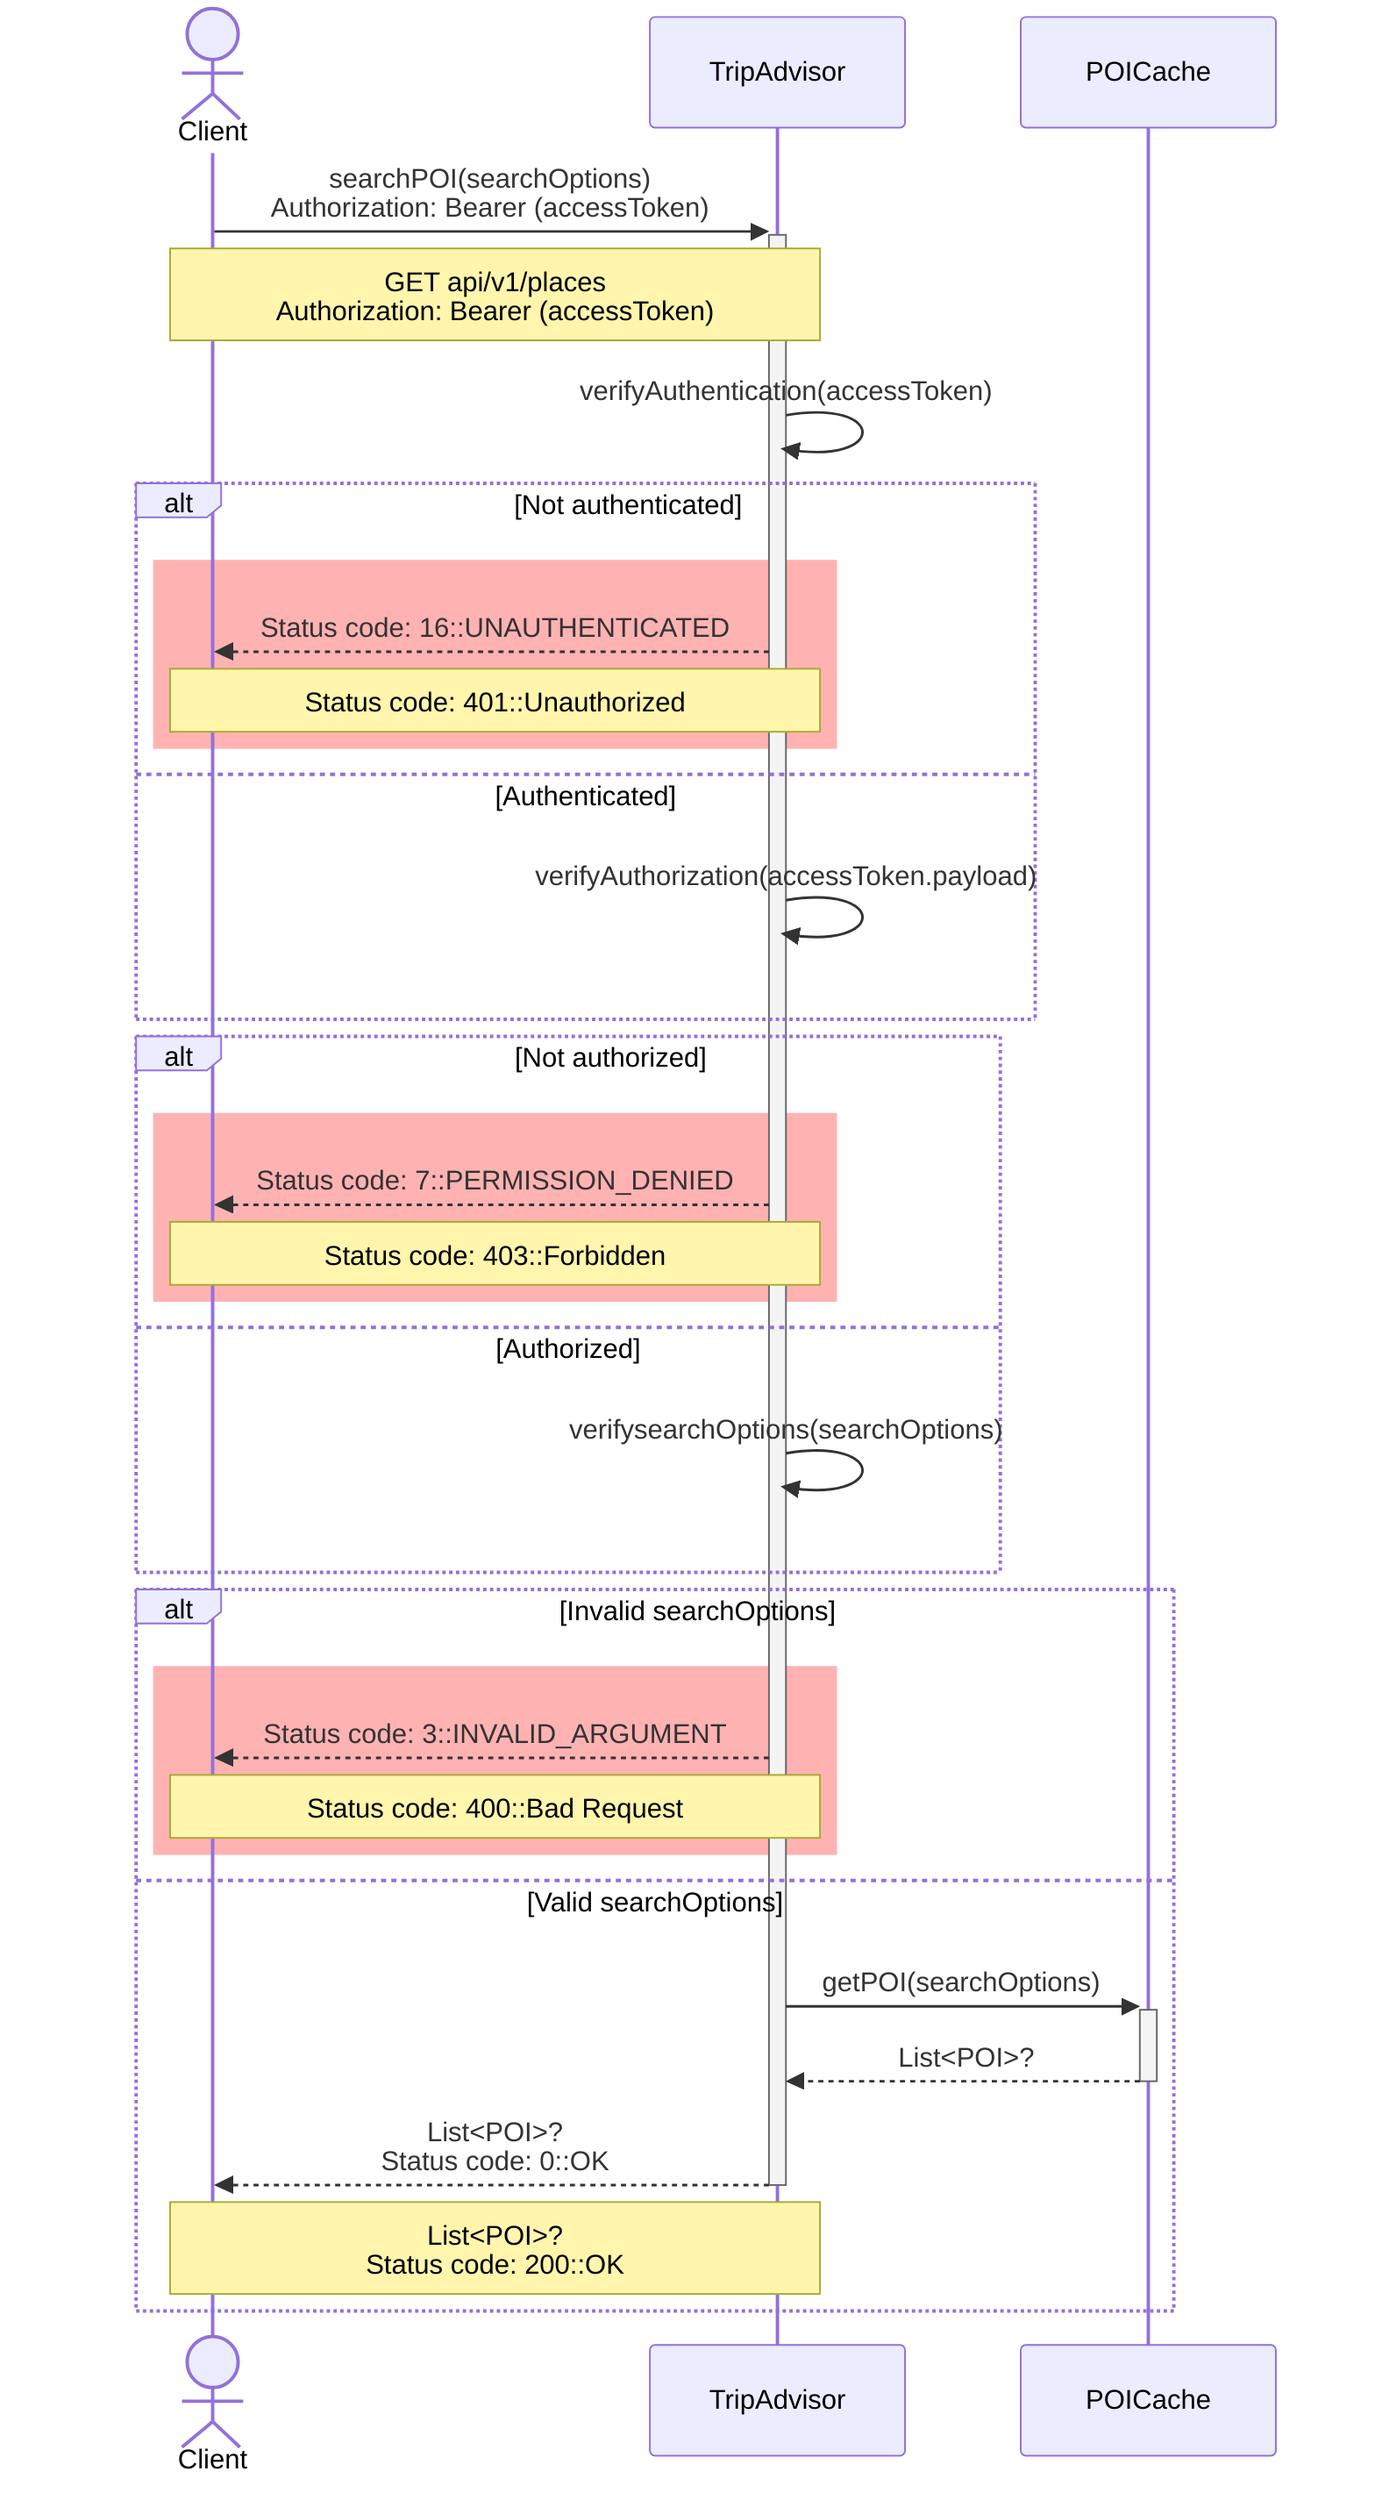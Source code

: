 sequenceDiagram
	actor Client as Client
	participant Trip as TripAdvisor
	participant DB as POICache


	Client->>+Trip: searchPOI(searchOptions)<br/>Authorization: Bearer (accessToken)
	Note over Client,Trip: GET api/v1/places<br/>Authorization: Bearer (accessToken)

		Trip->>Trip: verifyAuthentication(accessToken)
		alt Not authenticated
			rect rgba(255, 0, 0, 0.3)
				Trip-->>Client: Status code: 16::UNAUTHENTICATED
				Note over Client,Trip: Status code: 401::Unauthorized
			end
		else Authenticated
			Trip->>Trip: verifyAuthorization(accessToken.payload)
		end
		alt Not authorized
			rect rgba(255, 0, 0, 0.3)
				Trip-->>Client: Status code: 7::PERMISSION_DENIED
				Note over Client,Trip: Status code: 403::Forbidden
			end
		else Authorized
			Trip->>Trip: verifysearchOptions(searchOptions)
		end

		alt Invalid searchOptions
			rect rgba(255, 0, 0, 0.3)
				Trip-->>Client: Status code: 3::INVALID_ARGUMENT
				Note over Client,Trip: Status code: 400::Bad Request
			end

		else Valid searchOptions
			Trip->>+DB: getPOI(searchOptions)
			DB-->>-Trip: List<POI>?
			Trip-->>-Client: List<POI>?<br/>Status code: 0::OK
			Note over Client,Trip: List<POI>?<br/>Status code: 200::OK
		end